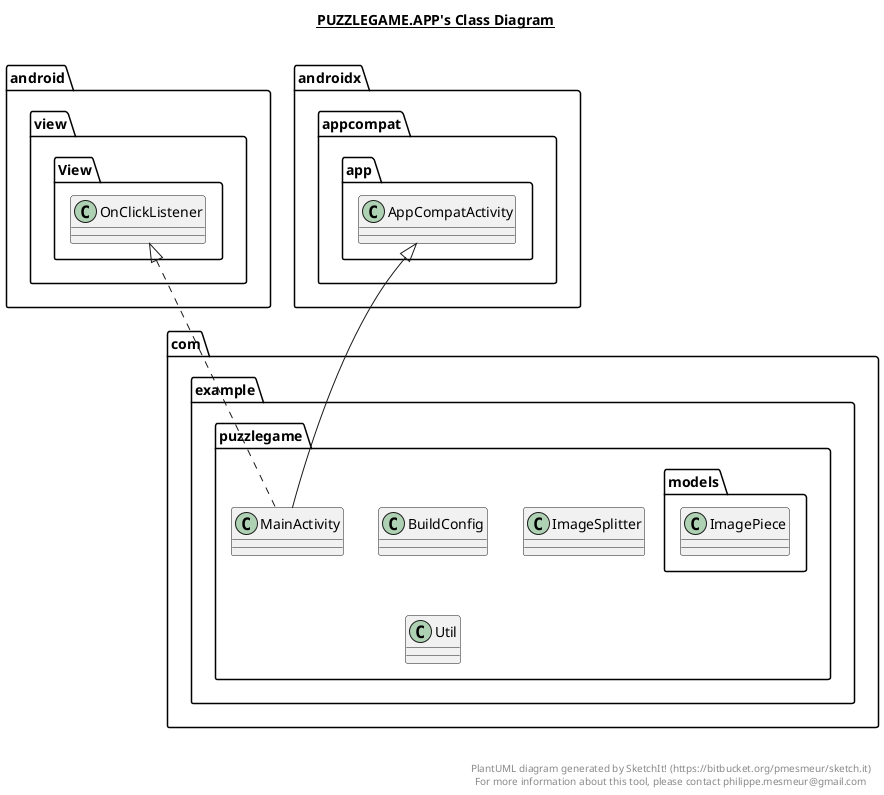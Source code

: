 @startuml

title __PUZZLEGAME.APP's Class Diagram__\n

  namespace com.example.puzzlegame {
    class com.example.puzzlegame.BuildConfig {
    }
  }
  

  namespace com.example.puzzlegame {
    class com.example.puzzlegame.ImageSplitter {
    }
  }
  

  namespace com.example.puzzlegame {
    class com.example.puzzlegame.MainActivity {
    }
  }
  

  namespace com.example.puzzlegame {
    class com.example.puzzlegame.Util {
    }
  }
  

  namespace com.example.puzzlegame {
    namespace models {
      class com.example.puzzlegame.models.ImagePiece {
      }
    }
  }
  

  com.example.puzzlegame.MainActivity .up.|> android.view.View.OnClickListener
  com.example.puzzlegame.MainActivity -up-|> androidx.appcompat.app.AppCompatActivity


right footer


PlantUML diagram generated by SketchIt! (https://bitbucket.org/pmesmeur/sketch.it)
For more information about this tool, please contact philippe.mesmeur@gmail.com
endfooter

@enduml
